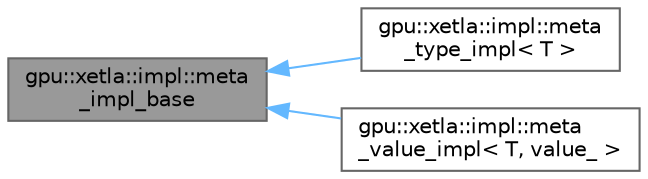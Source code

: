digraph "gpu::xetla::impl::meta_impl_base"
{
 // LATEX_PDF_SIZE
  bgcolor="transparent";
  edge [fontname=Helvetica,fontsize=10,labelfontname=Helvetica,labelfontsize=10];
  node [fontname=Helvetica,fontsize=10,shape=box,height=0.2,width=0.4];
  rankdir="LR";
  Node1 [id="Node000001",label="gpu::xetla::impl::meta\l_impl_base",height=0.2,width=0.4,color="gray40", fillcolor="grey60", style="filled", fontcolor="black",tooltip=" "];
  Node1 -> Node2 [id="edge1_Node000001_Node000002",dir="back",color="steelblue1",style="solid",tooltip=" "];
  Node2 [id="Node000002",label="gpu::xetla::impl::meta\l_type_impl\< T \>",height=0.2,width=0.4,color="gray40", fillcolor="white", style="filled",URL="$structgpu_1_1xetla_1_1impl_1_1meta__type__impl.html",tooltip=" "];
  Node1 -> Node3 [id="edge2_Node000001_Node000003",dir="back",color="steelblue1",style="solid",tooltip=" "];
  Node3 [id="Node000003",label="gpu::xetla::impl::meta\l_value_impl\< T, value_ \>",height=0.2,width=0.4,color="gray40", fillcolor="white", style="filled",URL="$structgpu_1_1xetla_1_1impl_1_1meta__value__impl.html",tooltip=" "];
}
